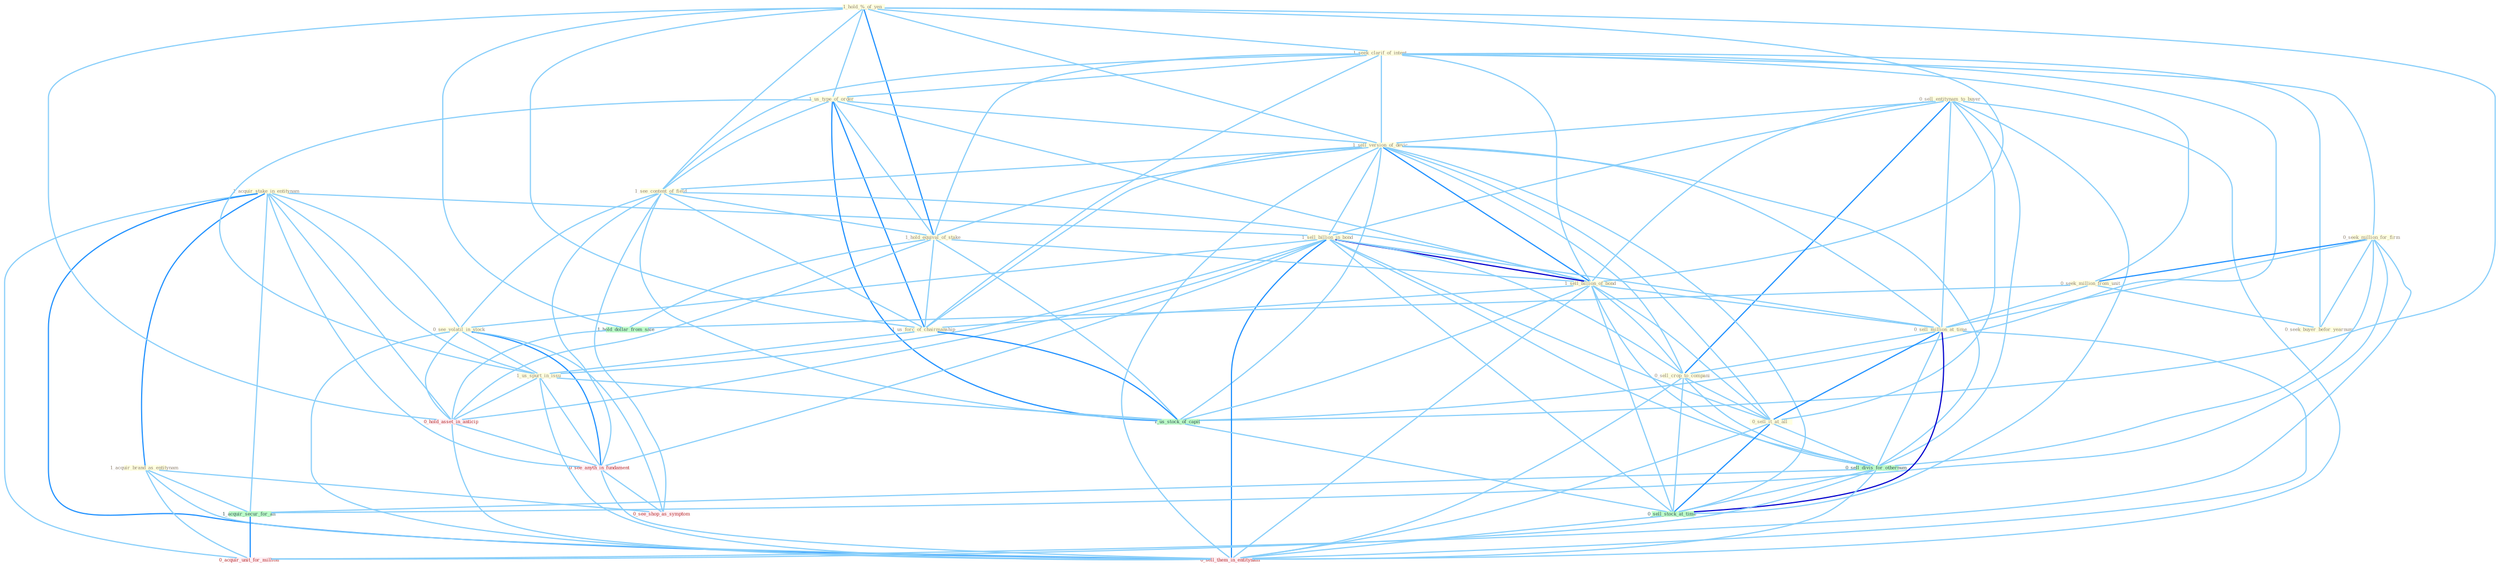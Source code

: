 Graph G{ 
    node
    [shape=polygon,style=filled,width=.5,height=.06,color="#BDFCC9",fixedsize=true,fontsize=4,
    fontcolor="#2f4f4f"];
    {node
    [color="#ffffe0", fontcolor="#8b7d6b"] "1_acquir_stake_in_entitynam " "1_hold_%_of_yen " "1_seek_clarif_of_intent " "1_us_type_of_order " "0_sell_entitynam_to_buyer " "1_sell_version_of_devic " "1_see_content_of_field " "1_sell_billion_in_bond " "1_hold_equival_of_stake " "0_see_volatil_in_stock " "1_sell_billion_of_bond " "1_acquir_brand_as_entitynam " "0_seek_million_for_firm " "1_us_forc_of_chairmanship " "0_seek_million_from_unit " "0_sell_million_at_time " "1_us_spurt_in_issu " "0_seek_buyer_befor_yearnum " "0_sell_crop_to_compani " "0_sell_it_at_all "}
{node [color="#fff0f5", fontcolor="#b22222"] "0_hold_asset_in_anticip " "0_see_anyth_in_fundament " "0_acquir_unit_for_million " "0_see_shop_as_symptom " "0_sell_them_in_entitynam "}
edge [color="#B0E2FF"];

	"1_acquir_stake_in_entitynam " -- "1_sell_billion_in_bond " [w="1", color="#87cefa" ];
	"1_acquir_stake_in_entitynam " -- "0_see_volatil_in_stock " [w="1", color="#87cefa" ];
	"1_acquir_stake_in_entitynam " -- "1_acquir_brand_as_entitynam " [w="2", color="#1e90ff" , len=0.8];
	"1_acquir_stake_in_entitynam " -- "1_us_spurt_in_issu " [w="1", color="#87cefa" ];
	"1_acquir_stake_in_entitynam " -- "1_acquir_secur_for_an " [w="1", color="#87cefa" ];
	"1_acquir_stake_in_entitynam " -- "0_hold_asset_in_anticip " [w="1", color="#87cefa" ];
	"1_acquir_stake_in_entitynam " -- "0_see_anyth_in_fundament " [w="1", color="#87cefa" ];
	"1_acquir_stake_in_entitynam " -- "0_acquir_unit_for_million " [w="1", color="#87cefa" ];
	"1_acquir_stake_in_entitynam " -- "0_sell_them_in_entitynam " [w="2", color="#1e90ff" , len=0.8];
	"1_hold_%_of_yen " -- "1_seek_clarif_of_intent " [w="1", color="#87cefa" ];
	"1_hold_%_of_yen " -- "1_us_type_of_order " [w="1", color="#87cefa" ];
	"1_hold_%_of_yen " -- "1_sell_version_of_devic " [w="1", color="#87cefa" ];
	"1_hold_%_of_yen " -- "1_see_content_of_field " [w="1", color="#87cefa" ];
	"1_hold_%_of_yen " -- "1_hold_equival_of_stake " [w="2", color="#1e90ff" , len=0.8];
	"1_hold_%_of_yen " -- "1_sell_billion_of_bond " [w="1", color="#87cefa" ];
	"1_hold_%_of_yen " -- "1_us_forc_of_chairmanship " [w="1", color="#87cefa" ];
	"1_hold_%_of_yen " -- "1_us_stock_of_capit " [w="1", color="#87cefa" ];
	"1_hold_%_of_yen " -- "1_hold_dollar_from_sale " [w="1", color="#87cefa" ];
	"1_hold_%_of_yen " -- "0_hold_asset_in_anticip " [w="1", color="#87cefa" ];
	"1_seek_clarif_of_intent " -- "1_us_type_of_order " [w="1", color="#87cefa" ];
	"1_seek_clarif_of_intent " -- "1_sell_version_of_devic " [w="1", color="#87cefa" ];
	"1_seek_clarif_of_intent " -- "1_see_content_of_field " [w="1", color="#87cefa" ];
	"1_seek_clarif_of_intent " -- "1_hold_equival_of_stake " [w="1", color="#87cefa" ];
	"1_seek_clarif_of_intent " -- "1_sell_billion_of_bond " [w="1", color="#87cefa" ];
	"1_seek_clarif_of_intent " -- "0_seek_million_for_firm " [w="1", color="#87cefa" ];
	"1_seek_clarif_of_intent " -- "1_us_forc_of_chairmanship " [w="1", color="#87cefa" ];
	"1_seek_clarif_of_intent " -- "0_seek_million_from_unit " [w="1", color="#87cefa" ];
	"1_seek_clarif_of_intent " -- "0_seek_buyer_befor_yearnum " [w="1", color="#87cefa" ];
	"1_seek_clarif_of_intent " -- "1_us_stock_of_capit " [w="1", color="#87cefa" ];
	"1_us_type_of_order " -- "1_sell_version_of_devic " [w="1", color="#87cefa" ];
	"1_us_type_of_order " -- "1_see_content_of_field " [w="1", color="#87cefa" ];
	"1_us_type_of_order " -- "1_hold_equival_of_stake " [w="1", color="#87cefa" ];
	"1_us_type_of_order " -- "1_sell_billion_of_bond " [w="1", color="#87cefa" ];
	"1_us_type_of_order " -- "1_us_forc_of_chairmanship " [w="2", color="#1e90ff" , len=0.8];
	"1_us_type_of_order " -- "1_us_spurt_in_issu " [w="1", color="#87cefa" ];
	"1_us_type_of_order " -- "1_us_stock_of_capit " [w="2", color="#1e90ff" , len=0.8];
	"0_sell_entitynam_to_buyer " -- "1_sell_version_of_devic " [w="1", color="#87cefa" ];
	"0_sell_entitynam_to_buyer " -- "1_sell_billion_in_bond " [w="1", color="#87cefa" ];
	"0_sell_entitynam_to_buyer " -- "1_sell_billion_of_bond " [w="1", color="#87cefa" ];
	"0_sell_entitynam_to_buyer " -- "0_sell_million_at_time " [w="1", color="#87cefa" ];
	"0_sell_entitynam_to_buyer " -- "0_sell_crop_to_compani " [w="2", color="#1e90ff" , len=0.8];
	"0_sell_entitynam_to_buyer " -- "0_sell_it_at_all " [w="1", color="#87cefa" ];
	"0_sell_entitynam_to_buyer " -- "0_sell_divis_for_othernum " [w="1", color="#87cefa" ];
	"0_sell_entitynam_to_buyer " -- "0_sell_stock_at_time " [w="1", color="#87cefa" ];
	"0_sell_entitynam_to_buyer " -- "0_sell_them_in_entitynam " [w="1", color="#87cefa" ];
	"1_sell_version_of_devic " -- "1_see_content_of_field " [w="1", color="#87cefa" ];
	"1_sell_version_of_devic " -- "1_sell_billion_in_bond " [w="1", color="#87cefa" ];
	"1_sell_version_of_devic " -- "1_hold_equival_of_stake " [w="1", color="#87cefa" ];
	"1_sell_version_of_devic " -- "1_sell_billion_of_bond " [w="2", color="#1e90ff" , len=0.8];
	"1_sell_version_of_devic " -- "1_us_forc_of_chairmanship " [w="1", color="#87cefa" ];
	"1_sell_version_of_devic " -- "0_sell_million_at_time " [w="1", color="#87cefa" ];
	"1_sell_version_of_devic " -- "0_sell_crop_to_compani " [w="1", color="#87cefa" ];
	"1_sell_version_of_devic " -- "0_sell_it_at_all " [w="1", color="#87cefa" ];
	"1_sell_version_of_devic " -- "0_sell_divis_for_othernum " [w="1", color="#87cefa" ];
	"1_sell_version_of_devic " -- "1_us_stock_of_capit " [w="1", color="#87cefa" ];
	"1_sell_version_of_devic " -- "0_sell_stock_at_time " [w="1", color="#87cefa" ];
	"1_sell_version_of_devic " -- "0_sell_them_in_entitynam " [w="1", color="#87cefa" ];
	"1_see_content_of_field " -- "1_hold_equival_of_stake " [w="1", color="#87cefa" ];
	"1_see_content_of_field " -- "0_see_volatil_in_stock " [w="1", color="#87cefa" ];
	"1_see_content_of_field " -- "1_sell_billion_of_bond " [w="1", color="#87cefa" ];
	"1_see_content_of_field " -- "1_us_forc_of_chairmanship " [w="1", color="#87cefa" ];
	"1_see_content_of_field " -- "1_us_stock_of_capit " [w="1", color="#87cefa" ];
	"1_see_content_of_field " -- "0_see_anyth_in_fundament " [w="1", color="#87cefa" ];
	"1_see_content_of_field " -- "0_see_shop_as_symptom " [w="1", color="#87cefa" ];
	"1_sell_billion_in_bond " -- "0_see_volatil_in_stock " [w="1", color="#87cefa" ];
	"1_sell_billion_in_bond " -- "1_sell_billion_of_bond " [w="3", color="#0000cd" , len=0.6];
	"1_sell_billion_in_bond " -- "0_sell_million_at_time " [w="1", color="#87cefa" ];
	"1_sell_billion_in_bond " -- "1_us_spurt_in_issu " [w="1", color="#87cefa" ];
	"1_sell_billion_in_bond " -- "0_sell_crop_to_compani " [w="1", color="#87cefa" ];
	"1_sell_billion_in_bond " -- "0_sell_it_at_all " [w="1", color="#87cefa" ];
	"1_sell_billion_in_bond " -- "0_sell_divis_for_othernum " [w="1", color="#87cefa" ];
	"1_sell_billion_in_bond " -- "0_hold_asset_in_anticip " [w="1", color="#87cefa" ];
	"1_sell_billion_in_bond " -- "0_sell_stock_at_time " [w="1", color="#87cefa" ];
	"1_sell_billion_in_bond " -- "0_see_anyth_in_fundament " [w="1", color="#87cefa" ];
	"1_sell_billion_in_bond " -- "0_sell_them_in_entitynam " [w="2", color="#1e90ff" , len=0.8];
	"1_hold_equival_of_stake " -- "1_sell_billion_of_bond " [w="1", color="#87cefa" ];
	"1_hold_equival_of_stake " -- "1_us_forc_of_chairmanship " [w="1", color="#87cefa" ];
	"1_hold_equival_of_stake " -- "1_us_stock_of_capit " [w="1", color="#87cefa" ];
	"1_hold_equival_of_stake " -- "1_hold_dollar_from_sale " [w="1", color="#87cefa" ];
	"1_hold_equival_of_stake " -- "0_hold_asset_in_anticip " [w="1", color="#87cefa" ];
	"0_see_volatil_in_stock " -- "1_us_spurt_in_issu " [w="1", color="#87cefa" ];
	"0_see_volatil_in_stock " -- "0_hold_asset_in_anticip " [w="1", color="#87cefa" ];
	"0_see_volatil_in_stock " -- "0_see_anyth_in_fundament " [w="2", color="#1e90ff" , len=0.8];
	"0_see_volatil_in_stock " -- "0_see_shop_as_symptom " [w="1", color="#87cefa" ];
	"0_see_volatil_in_stock " -- "0_sell_them_in_entitynam " [w="1", color="#87cefa" ];
	"1_sell_billion_of_bond " -- "1_us_forc_of_chairmanship " [w="1", color="#87cefa" ];
	"1_sell_billion_of_bond " -- "0_sell_million_at_time " [w="1", color="#87cefa" ];
	"1_sell_billion_of_bond " -- "0_sell_crop_to_compani " [w="1", color="#87cefa" ];
	"1_sell_billion_of_bond " -- "0_sell_it_at_all " [w="1", color="#87cefa" ];
	"1_sell_billion_of_bond " -- "0_sell_divis_for_othernum " [w="1", color="#87cefa" ];
	"1_sell_billion_of_bond " -- "1_us_stock_of_capit " [w="1", color="#87cefa" ];
	"1_sell_billion_of_bond " -- "0_sell_stock_at_time " [w="1", color="#87cefa" ];
	"1_sell_billion_of_bond " -- "0_sell_them_in_entitynam " [w="1", color="#87cefa" ];
	"1_acquir_brand_as_entitynam " -- "1_acquir_secur_for_an " [w="1", color="#87cefa" ];
	"1_acquir_brand_as_entitynam " -- "0_acquir_unit_for_million " [w="1", color="#87cefa" ];
	"1_acquir_brand_as_entitynam " -- "0_see_shop_as_symptom " [w="1", color="#87cefa" ];
	"1_acquir_brand_as_entitynam " -- "0_sell_them_in_entitynam " [w="1", color="#87cefa" ];
	"0_seek_million_for_firm " -- "0_seek_million_from_unit " [w="2", color="#1e90ff" , len=0.8];
	"0_seek_million_for_firm " -- "0_sell_million_at_time " [w="1", color="#87cefa" ];
	"0_seek_million_for_firm " -- "0_seek_buyer_befor_yearnum " [w="1", color="#87cefa" ];
	"0_seek_million_for_firm " -- "0_sell_divis_for_othernum " [w="1", color="#87cefa" ];
	"0_seek_million_for_firm " -- "1_acquir_secur_for_an " [w="1", color="#87cefa" ];
	"0_seek_million_for_firm " -- "0_acquir_unit_for_million " [w="1", color="#87cefa" ];
	"1_us_forc_of_chairmanship " -- "1_us_spurt_in_issu " [w="1", color="#87cefa" ];
	"1_us_forc_of_chairmanship " -- "1_us_stock_of_capit " [w="2", color="#1e90ff" , len=0.8];
	"0_seek_million_from_unit " -- "0_sell_million_at_time " [w="1", color="#87cefa" ];
	"0_seek_million_from_unit " -- "0_seek_buyer_befor_yearnum " [w="1", color="#87cefa" ];
	"0_seek_million_from_unit " -- "1_hold_dollar_from_sale " [w="1", color="#87cefa" ];
	"0_sell_million_at_time " -- "0_sell_crop_to_compani " [w="1", color="#87cefa" ];
	"0_sell_million_at_time " -- "0_sell_it_at_all " [w="2", color="#1e90ff" , len=0.8];
	"0_sell_million_at_time " -- "0_sell_divis_for_othernum " [w="1", color="#87cefa" ];
	"0_sell_million_at_time " -- "0_sell_stock_at_time " [w="3", color="#0000cd" , len=0.6];
	"0_sell_million_at_time " -- "0_sell_them_in_entitynam " [w="1", color="#87cefa" ];
	"1_us_spurt_in_issu " -- "1_us_stock_of_capit " [w="1", color="#87cefa" ];
	"1_us_spurt_in_issu " -- "0_hold_asset_in_anticip " [w="1", color="#87cefa" ];
	"1_us_spurt_in_issu " -- "0_see_anyth_in_fundament " [w="1", color="#87cefa" ];
	"1_us_spurt_in_issu " -- "0_sell_them_in_entitynam " [w="1", color="#87cefa" ];
	"0_sell_crop_to_compani " -- "0_sell_it_at_all " [w="1", color="#87cefa" ];
	"0_sell_crop_to_compani " -- "0_sell_divis_for_othernum " [w="1", color="#87cefa" ];
	"0_sell_crop_to_compani " -- "0_sell_stock_at_time " [w="1", color="#87cefa" ];
	"0_sell_crop_to_compani " -- "0_sell_them_in_entitynam " [w="1", color="#87cefa" ];
	"0_sell_it_at_all " -- "0_sell_divis_for_othernum " [w="1", color="#87cefa" ];
	"0_sell_it_at_all " -- "0_sell_stock_at_time " [w="2", color="#1e90ff" , len=0.8];
	"0_sell_it_at_all " -- "0_sell_them_in_entitynam " [w="1", color="#87cefa" ];
	"0_sell_divis_for_othernum " -- "1_acquir_secur_for_an " [w="1", color="#87cefa" ];
	"0_sell_divis_for_othernum " -- "0_sell_stock_at_time " [w="1", color="#87cefa" ];
	"0_sell_divis_for_othernum " -- "0_acquir_unit_for_million " [w="1", color="#87cefa" ];
	"0_sell_divis_for_othernum " -- "0_sell_them_in_entitynam " [w="1", color="#87cefa" ];
	"1_acquir_secur_for_an " -- "0_acquir_unit_for_million " [w="2", color="#1e90ff" , len=0.8];
	"1_us_stock_of_capit " -- "0_sell_stock_at_time " [w="1", color="#87cefa" ];
	"1_hold_dollar_from_sale " -- "0_hold_asset_in_anticip " [w="1", color="#87cefa" ];
	"0_hold_asset_in_anticip " -- "0_see_anyth_in_fundament " [w="1", color="#87cefa" ];
	"0_hold_asset_in_anticip " -- "0_sell_them_in_entitynam " [w="1", color="#87cefa" ];
	"0_sell_stock_at_time " -- "0_sell_them_in_entitynam " [w="1", color="#87cefa" ];
	"0_see_anyth_in_fundament " -- "0_see_shop_as_symptom " [w="1", color="#87cefa" ];
	"0_see_anyth_in_fundament " -- "0_sell_them_in_entitynam " [w="1", color="#87cefa" ];
}